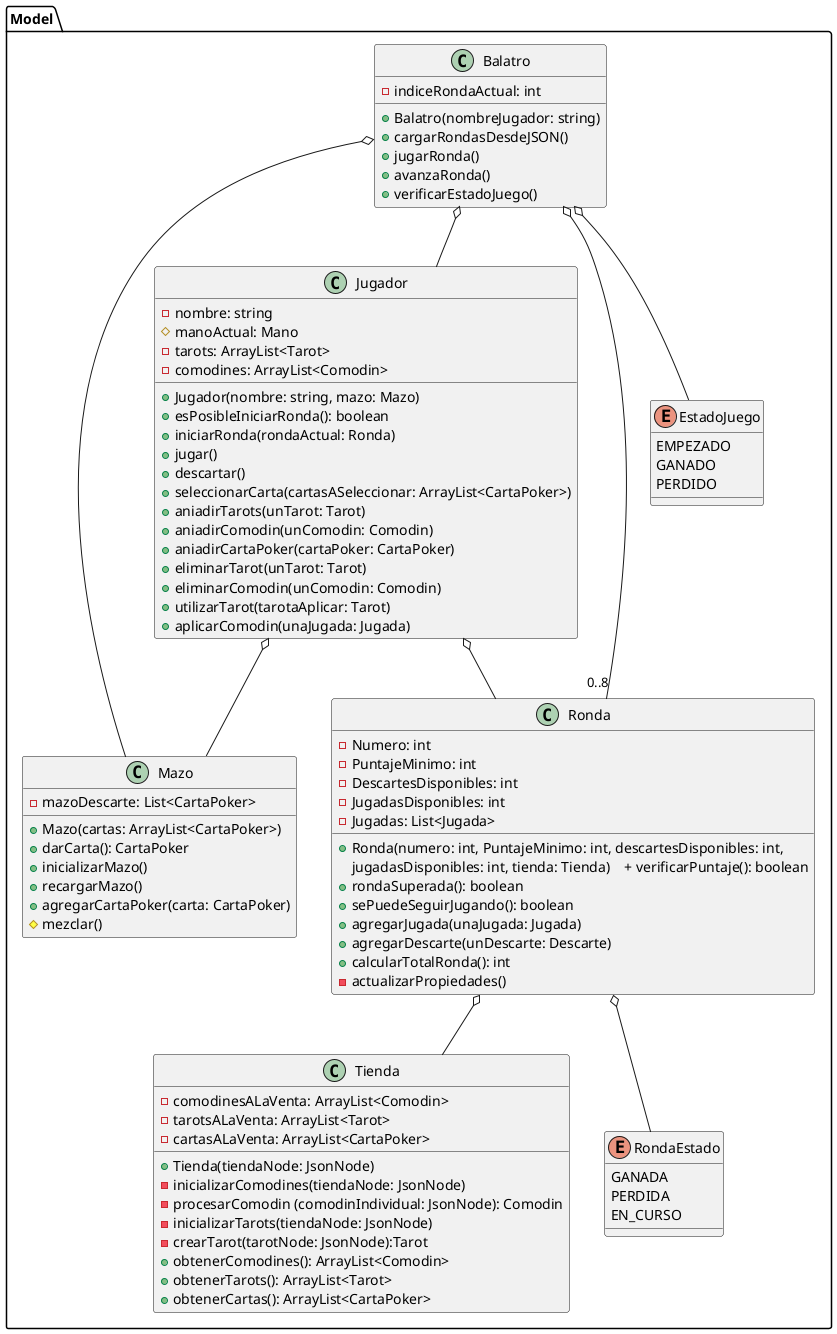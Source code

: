 @startuml

package Model {

class Balatro {
    - indiceRondaActual: int

    + Balatro(nombreJugador: string)
    + cargarRondasDesdeJSON()
    + jugarRonda()
    + avanzaRonda()
    + verificarEstadoJuego()
}

class Mazo {
   - mazoDescarte: List<CartaPoker>

   + Mazo(cartas: ArrayList<CartaPoker>)
   + darCarta(): CartaPoker
   + inicializarMazo()
   + recargarMazo()
   + agregarCartaPoker(carta: CartaPoker)
   # mezclar()
}

class Jugador {
    - nombre: string
    # manoActual: Mano
    - tarots: ArrayList<Tarot>
    - comodines: ArrayList<Comodin>

    + Jugador(nombre: string, mazo: Mazo)
    + esPosibleIniciarRonda(): boolean
    + iniciarRonda(rondaActual: Ronda)
    + jugar()
    + descartar()
    + seleccionarCarta(cartasASeleccionar: ArrayList<CartaPoker>)
    + aniadirTarots(unTarot: Tarot)
    + aniadirComodin(unComodin: Comodin)
    + aniadirCartaPoker(cartaPoker: CartaPoker)
    + eliminarTarot(unTarot: Tarot)
    + eliminarComodin(unComodin: Comodin)
    + utilizarTarot(tarotaAplicar: Tarot)
    + aplicarComodin(unaJugada: Jugada)
}

class Tienda {
    - comodinesALaVenta: ArrayList<Comodin>
    - tarotsALaVenta: ArrayList<Tarot>
    - cartasALaVenta: ArrayList<CartaPoker>

    + Tienda(tiendaNode: JsonNode)
    - inicializarComodines(tiendaNode: JsonNode)
    - procesarComodin (comodinIndividual: JsonNode): Comodin
    - inicializarTarots(tiendaNode: JsonNode)
    - crearTarot(tarotNode: JsonNode):Tarot
    + obtenerComodines(): ArrayList<Comodin>
    + obtenerTarots(): ArrayList<Tarot>
    + obtenerCartas(): ArrayList<CartaPoker>
}

class Ronda {
    - Numero: int
    - PuntajeMinimo: int
    - DescartesDisponibles: int
    - JugadasDisponibles: int
    - Jugadas: List<Jugada>

    + Ronda(numero: int, PuntajeMinimo: int, descartesDisponibles: int,
    jugadasDisponibles: int, tienda: Tienda)    + verificarPuntaje(): boolean
    + rondaSuperada(): boolean
    + sePuedeSeguirJugando(): boolean
    + agregarJugada(unaJugada: Jugada)
    + agregarDescarte(unDescarte: Descarte)
    + calcularTotalRonda(): int
    - actualizarPropiedades()
}

enum EstadoJuego {
    EMPEZADO
    GANADO
    PERDIDO
}

enum RondaEstado {
        GANADA
        PERDIDA
        EN_CURSO
}

Balatro o-- "0..8" Ronda
Balatro o-- Jugador
Balatro o-- EstadoJuego
Balatro o-- Mazo

Jugador o-- Ronda
Jugador o-- Mazo
Ronda o-- Tienda
Ronda o-- RondaEstado
}
@enduml